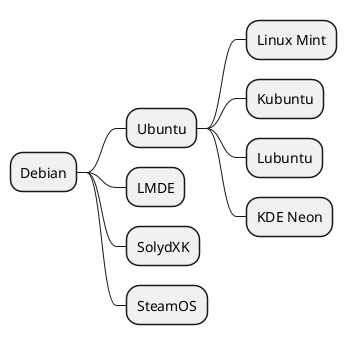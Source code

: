 @startmindmap name
* Debian
** Ubuntu
*** Linux Mint
*** Kubuntu
*** Lubuntu
*** KDE Neon
** LMDE
** SolydXK
** SteamOS


@endmindmap